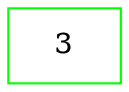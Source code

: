 digraph structs {
    rankdir=LR;
    nodesep=.8;
    node [shape=rectangle]

    node12 [label="3" color=green]
}